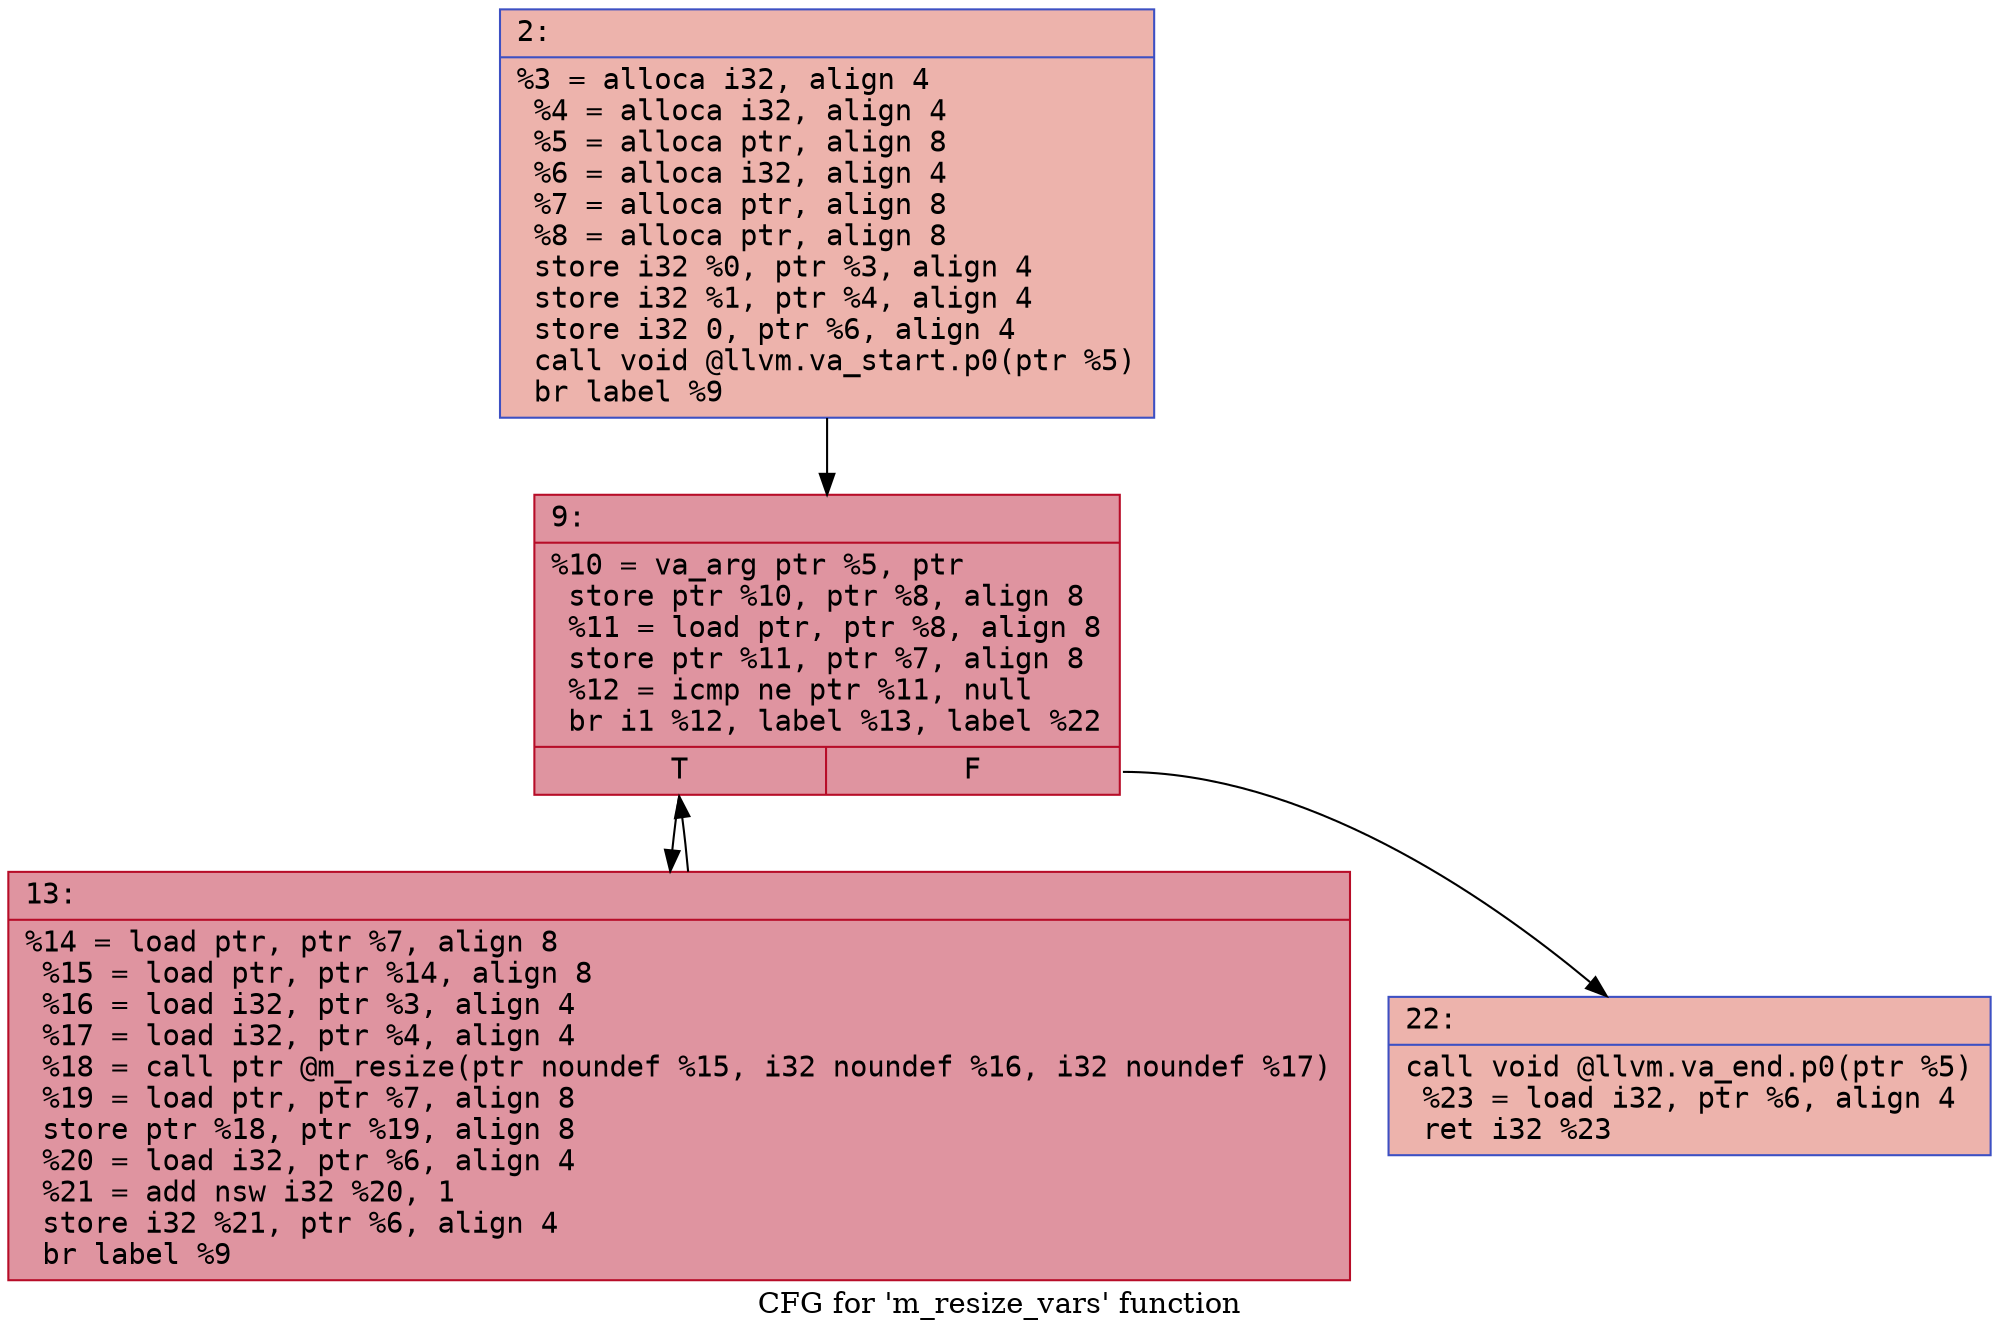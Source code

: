 digraph "CFG for 'm_resize_vars' function" {
	label="CFG for 'm_resize_vars' function";

	Node0x600003092b20 [shape=record,color="#3d50c3ff", style=filled, fillcolor="#d6524470" fontname="Courier",label="{2:\l|  %3 = alloca i32, align 4\l  %4 = alloca i32, align 4\l  %5 = alloca ptr, align 8\l  %6 = alloca i32, align 4\l  %7 = alloca ptr, align 8\l  %8 = alloca ptr, align 8\l  store i32 %0, ptr %3, align 4\l  store i32 %1, ptr %4, align 4\l  store i32 0, ptr %6, align 4\l  call void @llvm.va_start.p0(ptr %5)\l  br label %9\l}"];
	Node0x600003092b20 -> Node0x600003092b70[tooltip="2 -> 9\nProbability 100.00%" ];
	Node0x600003092b70 [shape=record,color="#b70d28ff", style=filled, fillcolor="#b70d2870" fontname="Courier",label="{9:\l|  %10 = va_arg ptr %5, ptr\l  store ptr %10, ptr %8, align 8\l  %11 = load ptr, ptr %8, align 8\l  store ptr %11, ptr %7, align 8\l  %12 = icmp ne ptr %11, null\l  br i1 %12, label %13, label %22\l|{<s0>T|<s1>F}}"];
	Node0x600003092b70:s0 -> Node0x600003092bc0[tooltip="9 -> 13\nProbability 96.88%" ];
	Node0x600003092b70:s1 -> Node0x600003092c10[tooltip="9 -> 22\nProbability 3.12%" ];
	Node0x600003092bc0 [shape=record,color="#b70d28ff", style=filled, fillcolor="#b70d2870" fontname="Courier",label="{13:\l|  %14 = load ptr, ptr %7, align 8\l  %15 = load ptr, ptr %14, align 8\l  %16 = load i32, ptr %3, align 4\l  %17 = load i32, ptr %4, align 4\l  %18 = call ptr @m_resize(ptr noundef %15, i32 noundef %16, i32 noundef %17)\l  %19 = load ptr, ptr %7, align 8\l  store ptr %18, ptr %19, align 8\l  %20 = load i32, ptr %6, align 4\l  %21 = add nsw i32 %20, 1\l  store i32 %21, ptr %6, align 4\l  br label %9\l}"];
	Node0x600003092bc0 -> Node0x600003092b70[tooltip="13 -> 9\nProbability 100.00%" ];
	Node0x600003092c10 [shape=record,color="#3d50c3ff", style=filled, fillcolor="#d6524470" fontname="Courier",label="{22:\l|  call void @llvm.va_end.p0(ptr %5)\l  %23 = load i32, ptr %6, align 4\l  ret i32 %23\l}"];
}
